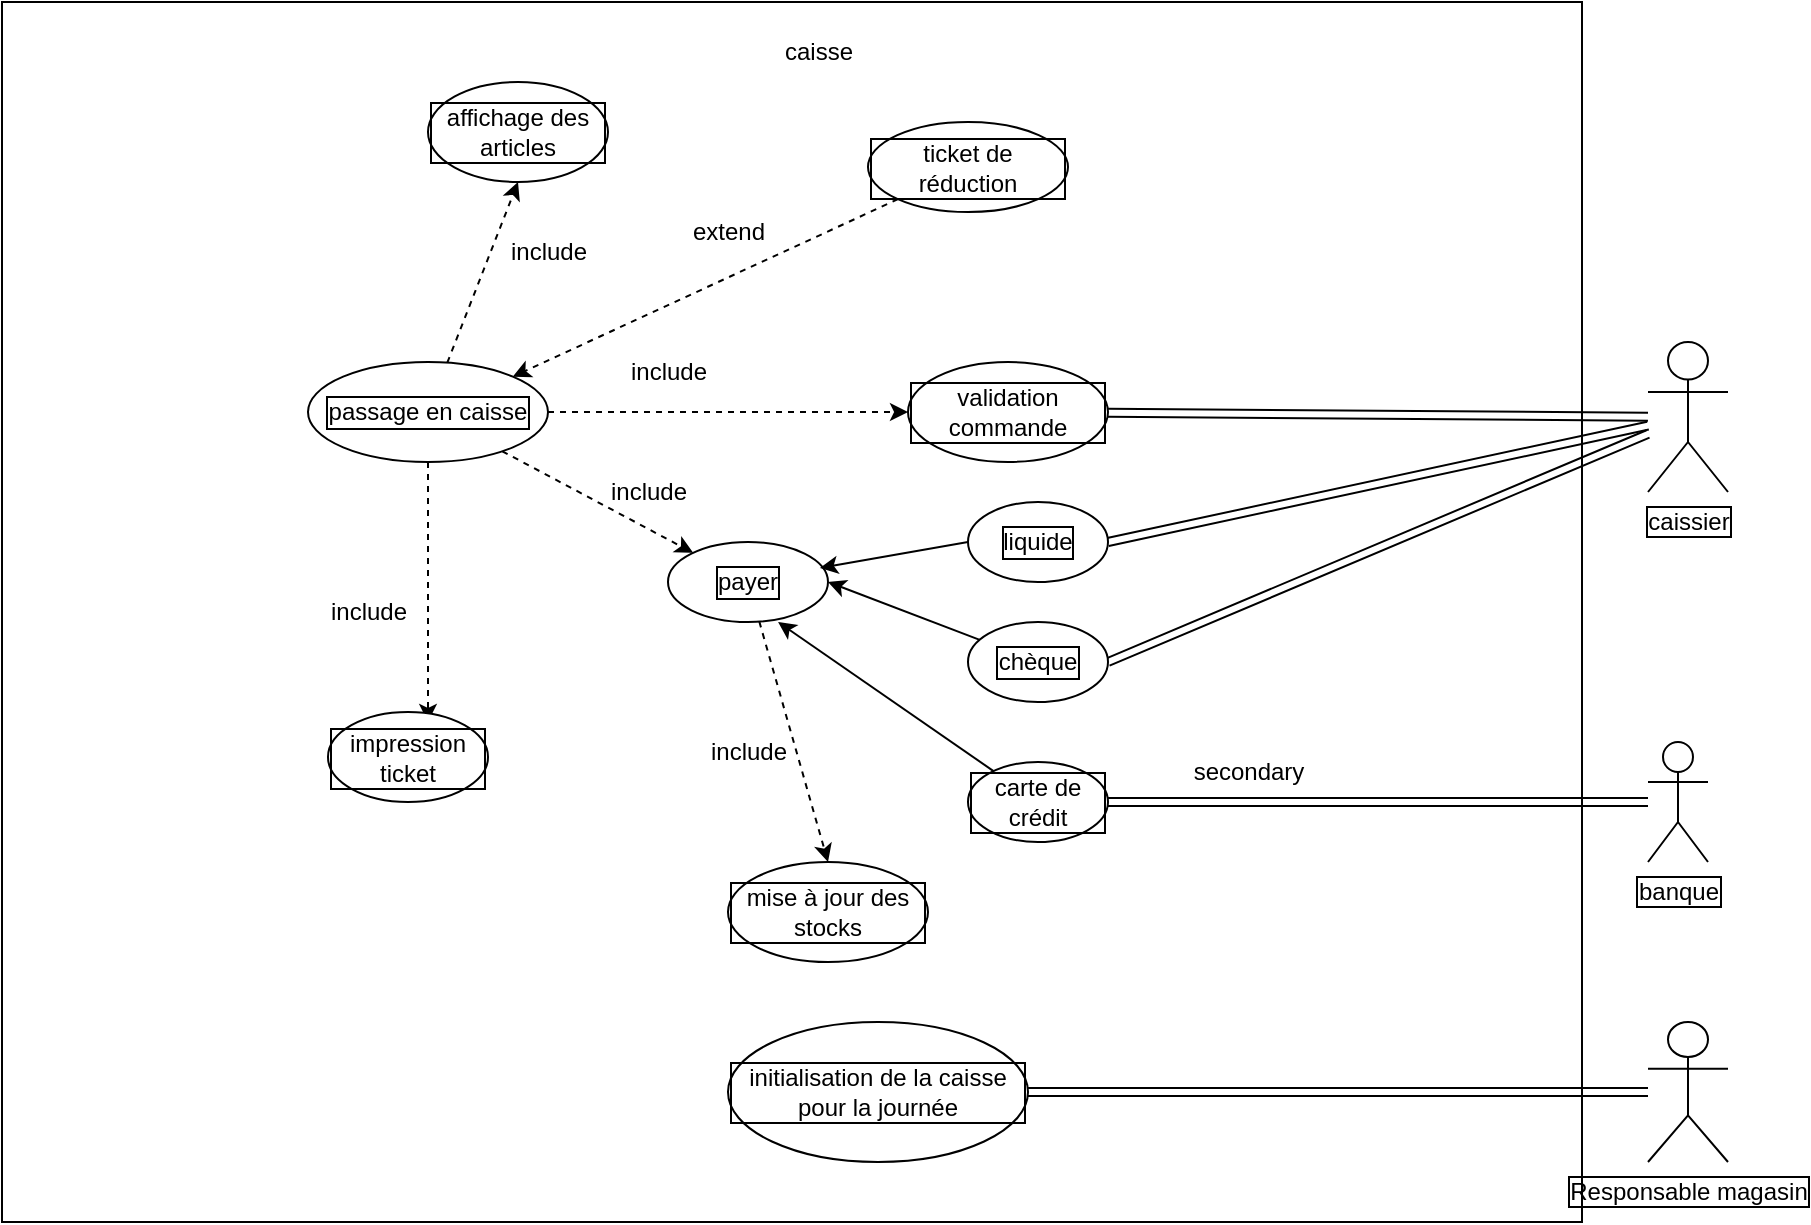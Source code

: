 <mxfile>
    <diagram id="uP80tnaTMEmIqNWMILJW" name="Page-1">
        <mxGraphModel dx="1307" dy="656" grid="1" gridSize="10" guides="1" tooltips="1" connect="1" arrows="1" fold="1" page="1" pageScale="1" pageWidth="827" pageHeight="1169" math="0" shadow="0">
            <root>
                <mxCell id="0"/>
                <mxCell id="1" parent="0"/>
                <mxCell id="71" value="" style="whiteSpace=wrap;html=1;" vertex="1" parent="1">
                    <mxGeometry x="37" y="50" width="790" height="610" as="geometry"/>
                </mxCell>
                <mxCell id="22" style="edgeStyle=none;html=1;entryX=0.5;entryY=1;entryDx=0;entryDy=0;dashed=1;strokeColor=default;" parent="1" source="10" target="17" edge="1">
                    <mxGeometry relative="1" as="geometry"/>
                </mxCell>
                <mxCell id="25" style="edgeStyle=none;html=1;entryX=0;entryY=0.5;entryDx=0;entryDy=0;dashed=1;strokeColor=default;" parent="1" source="10" target="24" edge="1">
                    <mxGeometry relative="1" as="geometry"/>
                </mxCell>
                <mxCell id="29" style="edgeStyle=none;html=1;strokeColor=default;dashed=1;" parent="1" source="10" target="28" edge="1">
                    <mxGeometry relative="1" as="geometry"/>
                </mxCell>
                <mxCell id="48" style="edgeStyle=none;html=1;entryX=0.625;entryY=0.111;entryDx=0;entryDy=0;entryPerimeter=0;strokeColor=default;dashed=1;" parent="1" source="10" target="47" edge="1">
                    <mxGeometry relative="1" as="geometry"/>
                </mxCell>
                <mxCell id="10" value="passage en caisse" style="ellipse;whiteSpace=wrap;html=1;labelBorderColor=default;" parent="1" vertex="1">
                    <mxGeometry x="190" y="230" width="120" height="50" as="geometry"/>
                </mxCell>
                <mxCell id="27" style="edgeStyle=none;shape=link;html=1;strokeColor=default;" parent="1" source="14" target="24" edge="1">
                    <mxGeometry relative="1" as="geometry"/>
                </mxCell>
                <mxCell id="40" style="edgeStyle=none;shape=link;html=1;entryX=1;entryY=0.5;entryDx=0;entryDy=0;strokeColor=default;" parent="1" source="14" target="32" edge="1">
                    <mxGeometry relative="1" as="geometry"/>
                </mxCell>
                <mxCell id="41" style="edgeStyle=none;shape=link;html=1;entryX=1;entryY=0.5;entryDx=0;entryDy=0;strokeColor=default;" parent="1" source="14" target="31" edge="1">
                    <mxGeometry relative="1" as="geometry"/>
                </mxCell>
                <mxCell id="14" value="caissier" style="shape=umlActor;verticalLabelPosition=bottom;verticalAlign=top;html=1;outlineConnect=0;labelBorderColor=default;" parent="1" vertex="1">
                    <mxGeometry x="860" y="220" width="40" height="75" as="geometry"/>
                </mxCell>
                <mxCell id="17" value="affichage des articles" style="ellipse;whiteSpace=wrap;html=1;labelBorderColor=default;" parent="1" vertex="1">
                    <mxGeometry x="250" y="90" width="90" height="50" as="geometry"/>
                </mxCell>
                <mxCell id="19" value="include" style="text;html=1;align=center;verticalAlign=middle;resizable=0;points=[];autosize=1;strokeColor=none;fillColor=none;" parent="1" vertex="1">
                    <mxGeometry x="280" y="160" width="60" height="30" as="geometry"/>
                </mxCell>
                <mxCell id="24" value="validation commande" style="ellipse;whiteSpace=wrap;html=1;labelBorderColor=default;" parent="1" vertex="1">
                    <mxGeometry x="490" y="230" width="100" height="50" as="geometry"/>
                </mxCell>
                <mxCell id="26" value="include" style="text;html=1;align=center;verticalAlign=middle;resizable=0;points=[];autosize=1;strokeColor=none;fillColor=none;" parent="1" vertex="1">
                    <mxGeometry x="340" y="220" width="60" height="30" as="geometry"/>
                </mxCell>
                <mxCell id="62" style="edgeStyle=none;html=1;entryX=0.5;entryY=0;entryDx=0;entryDy=0;strokeColor=default;dashed=1;" parent="1" source="28" target="60" edge="1">
                    <mxGeometry relative="1" as="geometry"/>
                </mxCell>
                <mxCell id="28" value="payer" style="ellipse;whiteSpace=wrap;html=1;labelBorderColor=default;" parent="1" vertex="1">
                    <mxGeometry x="370" y="320" width="80" height="40" as="geometry"/>
                </mxCell>
                <mxCell id="30" value="include" style="text;html=1;align=center;verticalAlign=middle;resizable=0;points=[];autosize=1;strokeColor=none;fillColor=none;" parent="1" vertex="1">
                    <mxGeometry x="330" y="280" width="60" height="30" as="geometry"/>
                </mxCell>
                <mxCell id="34" style="edgeStyle=none;html=1;exitX=0;exitY=0.5;exitDx=0;exitDy=0;entryX=0.95;entryY=0.325;entryDx=0;entryDy=0;entryPerimeter=0;strokeColor=default;" parent="1" source="31" target="28" edge="1">
                    <mxGeometry relative="1" as="geometry"/>
                </mxCell>
                <mxCell id="31" value="liquide" style="ellipse;whiteSpace=wrap;html=1;labelBorderColor=default;" parent="1" vertex="1">
                    <mxGeometry x="520" y="300" width="70" height="40" as="geometry"/>
                </mxCell>
                <mxCell id="35" style="edgeStyle=none;html=1;entryX=1;entryY=0.5;entryDx=0;entryDy=0;strokeColor=default;" parent="1" source="32" target="28" edge="1">
                    <mxGeometry relative="1" as="geometry"/>
                </mxCell>
                <mxCell id="32" value="chèque" style="ellipse;whiteSpace=wrap;html=1;labelBorderColor=default;" parent="1" vertex="1">
                    <mxGeometry x="520" y="360" width="70" height="40" as="geometry"/>
                </mxCell>
                <mxCell id="36" style="edgeStyle=none;html=1;strokeColor=default;entryX=0.688;entryY=1;entryDx=0;entryDy=0;entryPerimeter=0;" parent="1" source="33" target="28" edge="1">
                    <mxGeometry relative="1" as="geometry">
                        <mxPoint x="360" y="400" as="targetPoint"/>
                    </mxGeometry>
                </mxCell>
                <mxCell id="33" value="carte de crédit" style="ellipse;whiteSpace=wrap;html=1;labelBorderColor=default;" parent="1" vertex="1">
                    <mxGeometry x="520" y="430" width="70" height="40" as="geometry"/>
                </mxCell>
                <mxCell id="42" value="banque" style="shape=umlActor;verticalLabelPosition=bottom;verticalAlign=top;html=1;outlineConnect=0;labelBorderColor=default;" parent="1" vertex="1">
                    <mxGeometry x="860" y="420" width="30" height="60" as="geometry"/>
                </mxCell>
                <mxCell id="45" value="" style="edgeStyle=none;shape=link;html=1;entryX=1;entryY=0.5;entryDx=0;entryDy=0;strokeColor=default;endArrow=none;" parent="1" source="42" target="33" edge="1">
                    <mxGeometry relative="1" as="geometry">
                        <mxPoint x="730" y="470" as="sourcePoint"/>
                        <mxPoint x="670" y="465" as="targetPoint"/>
                    </mxGeometry>
                </mxCell>
                <mxCell id="46" value="secondary" style="text;html=1;align=center;verticalAlign=middle;resizable=0;points=[];autosize=1;strokeColor=none;fillColor=none;" parent="1" vertex="1">
                    <mxGeometry x="620" y="420" width="80" height="30" as="geometry"/>
                </mxCell>
                <mxCell id="47" value="impression ticket" style="ellipse;whiteSpace=wrap;html=1;labelBorderColor=default;" parent="1" vertex="1">
                    <mxGeometry x="200" y="405" width="80" height="45" as="geometry"/>
                </mxCell>
                <mxCell id="49" value="include" style="text;html=1;align=center;verticalAlign=middle;resizable=0;points=[];autosize=1;strokeColor=none;fillColor=none;" parent="1" vertex="1">
                    <mxGeometry x="190" y="340" width="60" height="30" as="geometry"/>
                </mxCell>
                <mxCell id="55" style="edgeStyle=none;html=1;entryX=1;entryY=0;entryDx=0;entryDy=0;dashed=1;strokeColor=default;" parent="1" source="51" target="10" edge="1">
                    <mxGeometry relative="1" as="geometry"/>
                </mxCell>
                <mxCell id="51" value="ticket de réduction" style="ellipse;whiteSpace=wrap;html=1;labelBorderColor=default;" parent="1" vertex="1">
                    <mxGeometry x="470" y="110" width="100" height="45" as="geometry"/>
                </mxCell>
                <mxCell id="54" value="extend" style="text;html=1;align=center;verticalAlign=middle;resizable=0;points=[];autosize=1;strokeColor=none;fillColor=none;" parent="1" vertex="1">
                    <mxGeometry x="370" y="150" width="60" height="30" as="geometry"/>
                </mxCell>
                <mxCell id="60" value="mise à jour des stocks" style="ellipse;whiteSpace=wrap;html=1;labelBorderColor=default;" parent="1" vertex="1">
                    <mxGeometry x="400" y="480" width="100" height="50" as="geometry"/>
                </mxCell>
                <mxCell id="63" value="include" style="text;html=1;align=center;verticalAlign=middle;resizable=0;points=[];autosize=1;strokeColor=none;fillColor=none;" parent="1" vertex="1">
                    <mxGeometry x="380" y="410" width="60" height="30" as="geometry"/>
                </mxCell>
                <mxCell id="69" style="edgeStyle=none;shape=link;html=1;strokeColor=default;" parent="1" source="65" target="66" edge="1">
                    <mxGeometry relative="1" as="geometry"/>
                </mxCell>
                <mxCell id="65" value="initialisation de la caisse pour la journée" style="ellipse;whiteSpace=wrap;html=1;labelBorderColor=default;" parent="1" vertex="1">
                    <mxGeometry x="400" y="560" width="150" height="70" as="geometry"/>
                </mxCell>
                <mxCell id="66" value="Responsable magasin" style="shape=umlActor;verticalLabelPosition=bottom;verticalAlign=top;html=1;outlineConnect=0;labelBorderColor=default;" parent="1" vertex="1">
                    <mxGeometry x="860" y="560" width="40" height="70" as="geometry"/>
                </mxCell>
                <mxCell id="72" value="caisse" style="text;html=1;align=center;verticalAlign=middle;resizable=0;points=[];autosize=1;strokeColor=none;fillColor=none;" vertex="1" parent="1">
                    <mxGeometry x="415" y="60" width="60" height="30" as="geometry"/>
                </mxCell>
            </root>
        </mxGraphModel>
    </diagram>
</mxfile>